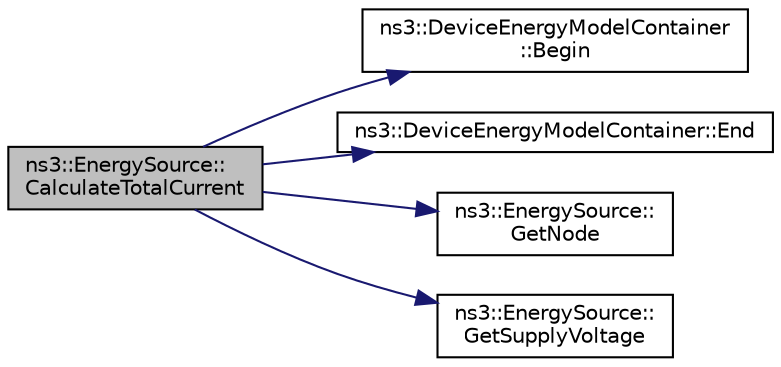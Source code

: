 digraph "ns3::EnergySource::CalculateTotalCurrent"
{
  edge [fontname="Helvetica",fontsize="10",labelfontname="Helvetica",labelfontsize="10"];
  node [fontname="Helvetica",fontsize="10",shape=record];
  rankdir="LR";
  Node1 [label="ns3::EnergySource::\lCalculateTotalCurrent",height=0.2,width=0.4,color="black", fillcolor="grey75", style="filled", fontcolor="black"];
  Node1 -> Node2 [color="midnightblue",fontsize="10",style="solid"];
  Node2 [label="ns3::DeviceEnergyModelContainer\l::Begin",height=0.2,width=0.4,color="black", fillcolor="white", style="filled",URL="$d9/d4d/classns3_1_1DeviceEnergyModelContainer.html#a4fe48a4bd94d73c3e8966771a4c23b11",tooltip="Get an iterator which refers to the first DeviceEnergyModel pointer in the container. "];
  Node1 -> Node3 [color="midnightblue",fontsize="10",style="solid"];
  Node3 [label="ns3::DeviceEnergyModelContainer::End",height=0.2,width=0.4,color="black", fillcolor="white", style="filled",URL="$d9/d4d/classns3_1_1DeviceEnergyModelContainer.html#a2cedd9f88ba5587150d09d1e230cd4be",tooltip="Get an iterator which refers to the last DeviceEnergyModel pointer in the container. "];
  Node1 -> Node4 [color="midnightblue",fontsize="10",style="solid"];
  Node4 [label="ns3::EnergySource::\lGetNode",height=0.2,width=0.4,color="black", fillcolor="white", style="filled",URL="$d5/dab/classns3_1_1EnergySource.html#acac258882d8c38efa49d1f6053eb97ae"];
  Node1 -> Node5 [color="midnightblue",fontsize="10",style="solid"];
  Node5 [label="ns3::EnergySource::\lGetSupplyVoltage",height=0.2,width=0.4,color="black", fillcolor="white", style="filled",URL="$d5/dab/classns3_1_1EnergySource.html#a834c547d15a1e5a5295d833c7d542177"];
}
